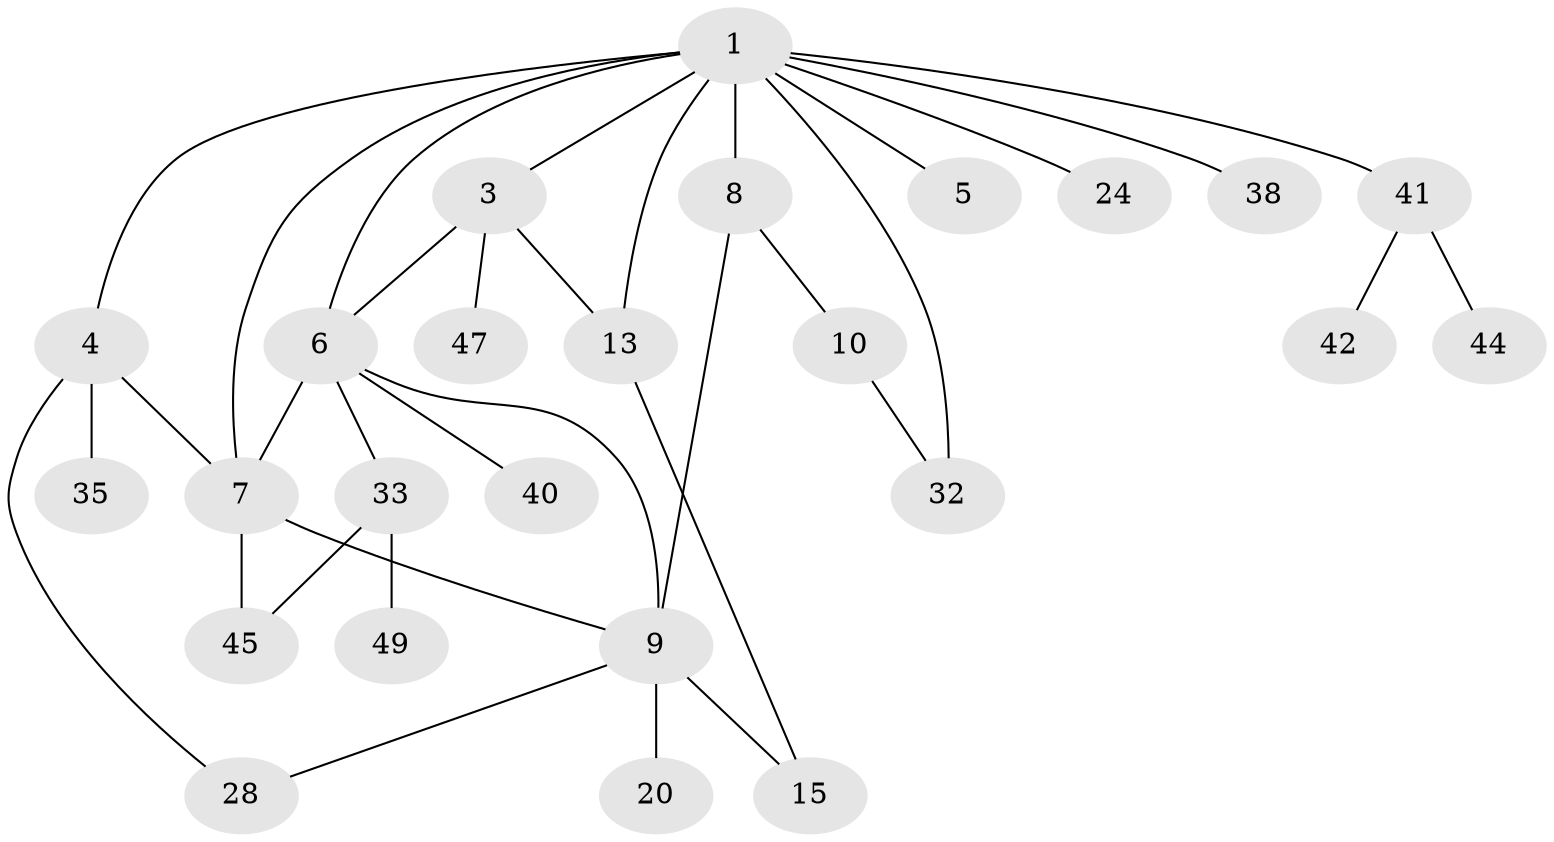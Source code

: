 // original degree distribution, {5: 0.08, 7: 0.02, 4: 0.16, 1: 0.28, 3: 0.18, 2: 0.26, 6: 0.02}
// Generated by graph-tools (version 1.1) at 2025/16/03/04/25 18:16:57]
// undirected, 25 vertices, 34 edges
graph export_dot {
graph [start="1"]
  node [color=gray90,style=filled];
  1 [super="+2"];
  3;
  4;
  5;
  6 [super="+12"];
  7 [super="+11"];
  8;
  9 [super="+18+36+14"];
  10;
  13 [super="+22"];
  15 [super="+23"];
  20;
  24 [super="+29"];
  28;
  32;
  33;
  35;
  38;
  40;
  41 [super="+50"];
  42;
  44;
  45;
  47;
  49;
  1 -- 3;
  1 -- 4;
  1 -- 7 [weight=2];
  1 -- 24;
  1 -- 32;
  1 -- 5;
  1 -- 6;
  1 -- 8;
  1 -- 38;
  1 -- 41 [weight=2];
  1 -- 13;
  3 -- 6;
  3 -- 13;
  3 -- 47;
  4 -- 28;
  4 -- 35;
  4 -- 7;
  6 -- 7 [weight=3];
  6 -- 33;
  6 -- 40;
  6 -- 9;
  7 -- 9;
  7 -- 45;
  8 -- 9;
  8 -- 10;
  9 -- 20;
  9 -- 28;
  9 -- 15;
  10 -- 32;
  13 -- 15;
  33 -- 49;
  33 -- 45;
  41 -- 42;
  41 -- 44;
}
